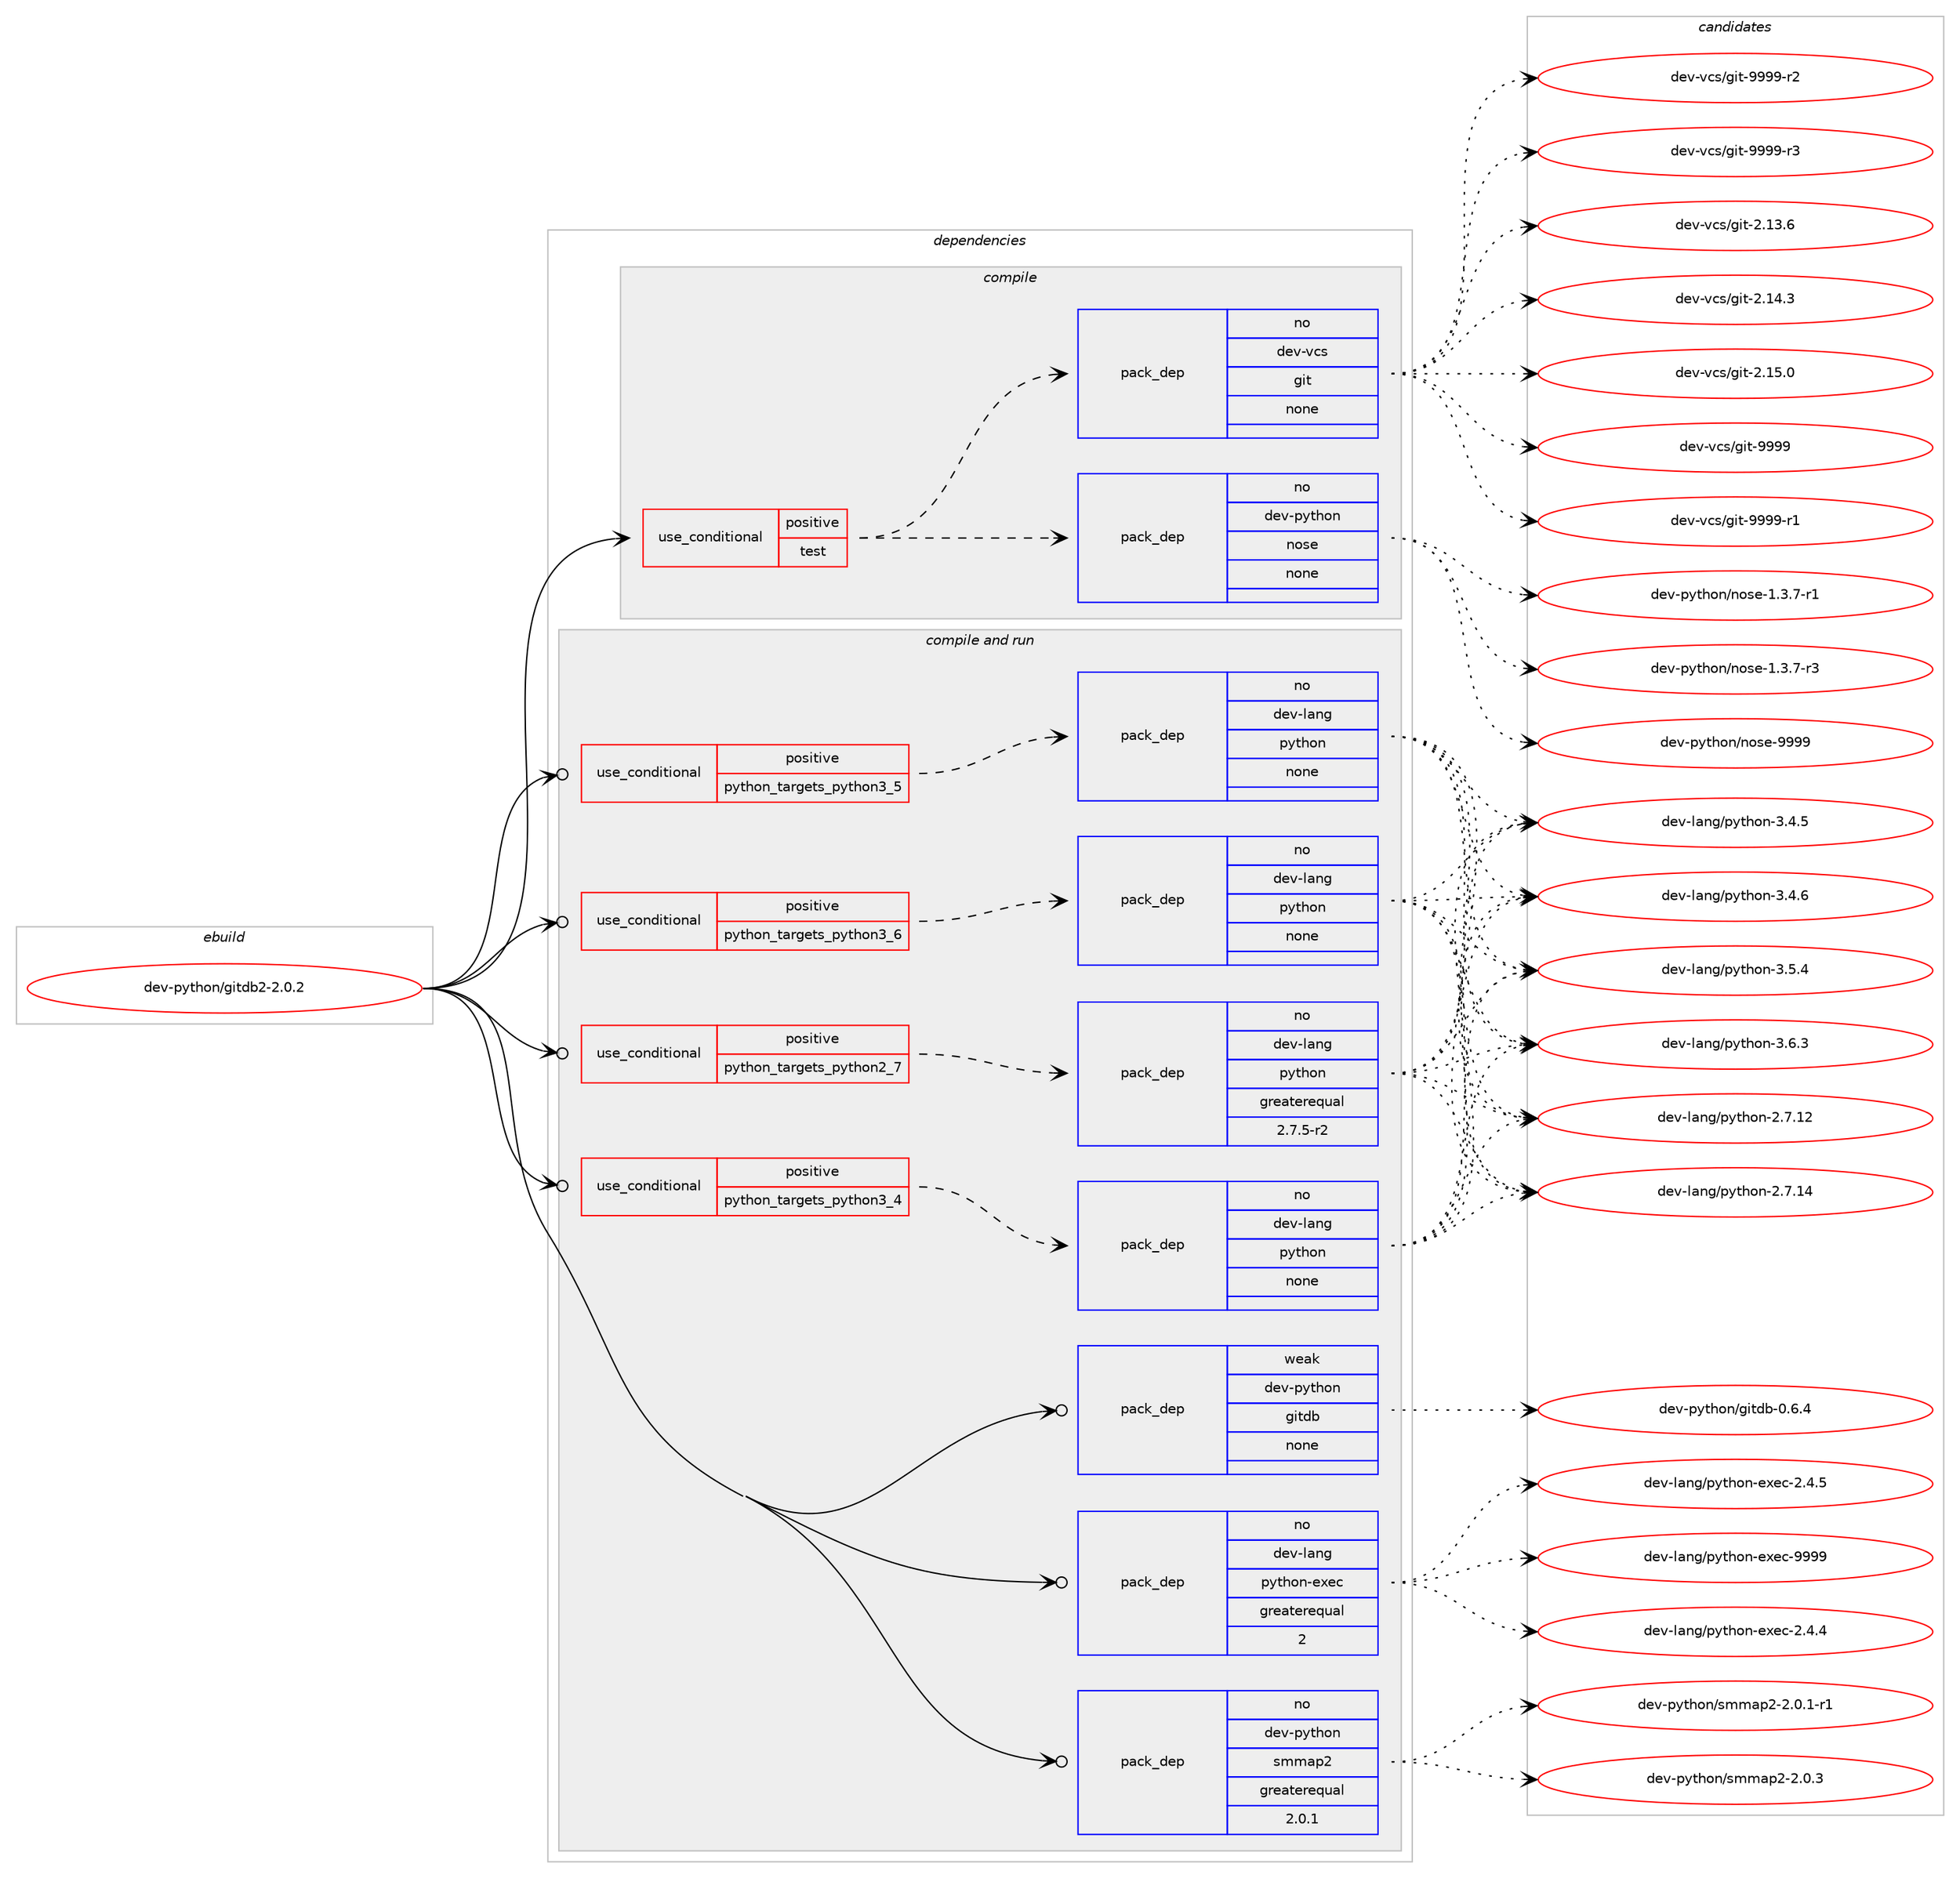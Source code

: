 digraph prolog {

# *************
# Graph options
# *************

newrank=true;
concentrate=true;
compound=true;
graph [rankdir=LR,fontname=Helvetica,fontsize=10,ranksep=1.5];#, ranksep=2.5, nodesep=0.2];
edge  [arrowhead=vee];
node  [fontname=Helvetica,fontsize=10];

# **********
# The ebuild
# **********

subgraph cluster_leftcol {
color=gray;
rank=same;
label=<<i>ebuild</i>>;
id [label="dev-python/gitdb2-2.0.2", color=red, width=4, href="../dev-python/gitdb2-2.0.2.svg"];
}

# ****************
# The dependencies
# ****************

subgraph cluster_midcol {
color=gray;
label=<<i>dependencies</i>>;
subgraph cluster_compile {
fillcolor="#eeeeee";
style=filled;
label=<<i>compile</i>>;
subgraph cond33298 {
dependency158987 [label=<<TABLE BORDER="0" CELLBORDER="1" CELLSPACING="0" CELLPADDING="4"><TR><TD ROWSPAN="3" CELLPADDING="10">use_conditional</TD></TR><TR><TD>positive</TD></TR><TR><TD>test</TD></TR></TABLE>>, shape=none, color=red];
subgraph pack121849 {
dependency158988 [label=<<TABLE BORDER="0" CELLBORDER="1" CELLSPACING="0" CELLPADDING="4" WIDTH="220"><TR><TD ROWSPAN="6" CELLPADDING="30">pack_dep</TD></TR><TR><TD WIDTH="110">no</TD></TR><TR><TD>dev-python</TD></TR><TR><TD>nose</TD></TR><TR><TD>none</TD></TR><TR><TD></TD></TR></TABLE>>, shape=none, color=blue];
}
dependency158987:e -> dependency158988:w [weight=20,style="dashed",arrowhead="vee"];
subgraph pack121850 {
dependency158989 [label=<<TABLE BORDER="0" CELLBORDER="1" CELLSPACING="0" CELLPADDING="4" WIDTH="220"><TR><TD ROWSPAN="6" CELLPADDING="30">pack_dep</TD></TR><TR><TD WIDTH="110">no</TD></TR><TR><TD>dev-vcs</TD></TR><TR><TD>git</TD></TR><TR><TD>none</TD></TR><TR><TD></TD></TR></TABLE>>, shape=none, color=blue];
}
dependency158987:e -> dependency158989:w [weight=20,style="dashed",arrowhead="vee"];
}
id:e -> dependency158987:w [weight=20,style="solid",arrowhead="vee"];
}
subgraph cluster_compileandrun {
fillcolor="#eeeeee";
style=filled;
label=<<i>compile and run</i>>;
subgraph cond33299 {
dependency158990 [label=<<TABLE BORDER="0" CELLBORDER="1" CELLSPACING="0" CELLPADDING="4"><TR><TD ROWSPAN="3" CELLPADDING="10">use_conditional</TD></TR><TR><TD>positive</TD></TR><TR><TD>python_targets_python2_7</TD></TR></TABLE>>, shape=none, color=red];
subgraph pack121851 {
dependency158991 [label=<<TABLE BORDER="0" CELLBORDER="1" CELLSPACING="0" CELLPADDING="4" WIDTH="220"><TR><TD ROWSPAN="6" CELLPADDING="30">pack_dep</TD></TR><TR><TD WIDTH="110">no</TD></TR><TR><TD>dev-lang</TD></TR><TR><TD>python</TD></TR><TR><TD>greaterequal</TD></TR><TR><TD>2.7.5-r2</TD></TR></TABLE>>, shape=none, color=blue];
}
dependency158990:e -> dependency158991:w [weight=20,style="dashed",arrowhead="vee"];
}
id:e -> dependency158990:w [weight=20,style="solid",arrowhead="odotvee"];
subgraph cond33300 {
dependency158992 [label=<<TABLE BORDER="0" CELLBORDER="1" CELLSPACING="0" CELLPADDING="4"><TR><TD ROWSPAN="3" CELLPADDING="10">use_conditional</TD></TR><TR><TD>positive</TD></TR><TR><TD>python_targets_python3_4</TD></TR></TABLE>>, shape=none, color=red];
subgraph pack121852 {
dependency158993 [label=<<TABLE BORDER="0" CELLBORDER="1" CELLSPACING="0" CELLPADDING="4" WIDTH="220"><TR><TD ROWSPAN="6" CELLPADDING="30">pack_dep</TD></TR><TR><TD WIDTH="110">no</TD></TR><TR><TD>dev-lang</TD></TR><TR><TD>python</TD></TR><TR><TD>none</TD></TR><TR><TD></TD></TR></TABLE>>, shape=none, color=blue];
}
dependency158992:e -> dependency158993:w [weight=20,style="dashed",arrowhead="vee"];
}
id:e -> dependency158992:w [weight=20,style="solid",arrowhead="odotvee"];
subgraph cond33301 {
dependency158994 [label=<<TABLE BORDER="0" CELLBORDER="1" CELLSPACING="0" CELLPADDING="4"><TR><TD ROWSPAN="3" CELLPADDING="10">use_conditional</TD></TR><TR><TD>positive</TD></TR><TR><TD>python_targets_python3_5</TD></TR></TABLE>>, shape=none, color=red];
subgraph pack121853 {
dependency158995 [label=<<TABLE BORDER="0" CELLBORDER="1" CELLSPACING="0" CELLPADDING="4" WIDTH="220"><TR><TD ROWSPAN="6" CELLPADDING="30">pack_dep</TD></TR><TR><TD WIDTH="110">no</TD></TR><TR><TD>dev-lang</TD></TR><TR><TD>python</TD></TR><TR><TD>none</TD></TR><TR><TD></TD></TR></TABLE>>, shape=none, color=blue];
}
dependency158994:e -> dependency158995:w [weight=20,style="dashed",arrowhead="vee"];
}
id:e -> dependency158994:w [weight=20,style="solid",arrowhead="odotvee"];
subgraph cond33302 {
dependency158996 [label=<<TABLE BORDER="0" CELLBORDER="1" CELLSPACING="0" CELLPADDING="4"><TR><TD ROWSPAN="3" CELLPADDING="10">use_conditional</TD></TR><TR><TD>positive</TD></TR><TR><TD>python_targets_python3_6</TD></TR></TABLE>>, shape=none, color=red];
subgraph pack121854 {
dependency158997 [label=<<TABLE BORDER="0" CELLBORDER="1" CELLSPACING="0" CELLPADDING="4" WIDTH="220"><TR><TD ROWSPAN="6" CELLPADDING="30">pack_dep</TD></TR><TR><TD WIDTH="110">no</TD></TR><TR><TD>dev-lang</TD></TR><TR><TD>python</TD></TR><TR><TD>none</TD></TR><TR><TD></TD></TR></TABLE>>, shape=none, color=blue];
}
dependency158996:e -> dependency158997:w [weight=20,style="dashed",arrowhead="vee"];
}
id:e -> dependency158996:w [weight=20,style="solid",arrowhead="odotvee"];
subgraph pack121855 {
dependency158998 [label=<<TABLE BORDER="0" CELLBORDER="1" CELLSPACING="0" CELLPADDING="4" WIDTH="220"><TR><TD ROWSPAN="6" CELLPADDING="30">pack_dep</TD></TR><TR><TD WIDTH="110">no</TD></TR><TR><TD>dev-lang</TD></TR><TR><TD>python-exec</TD></TR><TR><TD>greaterequal</TD></TR><TR><TD>2</TD></TR></TABLE>>, shape=none, color=blue];
}
id:e -> dependency158998:w [weight=20,style="solid",arrowhead="odotvee"];
subgraph pack121856 {
dependency158999 [label=<<TABLE BORDER="0" CELLBORDER="1" CELLSPACING="0" CELLPADDING="4" WIDTH="220"><TR><TD ROWSPAN="6" CELLPADDING="30">pack_dep</TD></TR><TR><TD WIDTH="110">no</TD></TR><TR><TD>dev-python</TD></TR><TR><TD>smmap2</TD></TR><TR><TD>greaterequal</TD></TR><TR><TD>2.0.1</TD></TR></TABLE>>, shape=none, color=blue];
}
id:e -> dependency158999:w [weight=20,style="solid",arrowhead="odotvee"];
subgraph pack121857 {
dependency159000 [label=<<TABLE BORDER="0" CELLBORDER="1" CELLSPACING="0" CELLPADDING="4" WIDTH="220"><TR><TD ROWSPAN="6" CELLPADDING="30">pack_dep</TD></TR><TR><TD WIDTH="110">weak</TD></TR><TR><TD>dev-python</TD></TR><TR><TD>gitdb</TD></TR><TR><TD>none</TD></TR><TR><TD></TD></TR></TABLE>>, shape=none, color=blue];
}
id:e -> dependency159000:w [weight=20,style="solid",arrowhead="odotvee"];
}
subgraph cluster_run {
fillcolor="#eeeeee";
style=filled;
label=<<i>run</i>>;
}
}

# **************
# The candidates
# **************

subgraph cluster_choices {
rank=same;
color=gray;
label=<<i>candidates</i>>;

subgraph choice121849 {
color=black;
nodesep=1;
choice10010111845112121116104111110471101111151014549465146554511449 [label="dev-python/nose-1.3.7-r1", color=red, width=4,href="../dev-python/nose-1.3.7-r1.svg"];
choice10010111845112121116104111110471101111151014549465146554511451 [label="dev-python/nose-1.3.7-r3", color=red, width=4,href="../dev-python/nose-1.3.7-r3.svg"];
choice10010111845112121116104111110471101111151014557575757 [label="dev-python/nose-9999", color=red, width=4,href="../dev-python/nose-9999.svg"];
dependency158988:e -> choice10010111845112121116104111110471101111151014549465146554511449:w [style=dotted,weight="100"];
dependency158988:e -> choice10010111845112121116104111110471101111151014549465146554511451:w [style=dotted,weight="100"];
dependency158988:e -> choice10010111845112121116104111110471101111151014557575757:w [style=dotted,weight="100"];
}
subgraph choice121850 {
color=black;
nodesep=1;
choice10010111845118991154710310511645504649514654 [label="dev-vcs/git-2.13.6", color=red, width=4,href="../dev-vcs/git-2.13.6.svg"];
choice10010111845118991154710310511645504649524651 [label="dev-vcs/git-2.14.3", color=red, width=4,href="../dev-vcs/git-2.14.3.svg"];
choice10010111845118991154710310511645504649534648 [label="dev-vcs/git-2.15.0", color=red, width=4,href="../dev-vcs/git-2.15.0.svg"];
choice1001011184511899115471031051164557575757 [label="dev-vcs/git-9999", color=red, width=4,href="../dev-vcs/git-9999.svg"];
choice10010111845118991154710310511645575757574511449 [label="dev-vcs/git-9999-r1", color=red, width=4,href="../dev-vcs/git-9999-r1.svg"];
choice10010111845118991154710310511645575757574511450 [label="dev-vcs/git-9999-r2", color=red, width=4,href="../dev-vcs/git-9999-r2.svg"];
choice10010111845118991154710310511645575757574511451 [label="dev-vcs/git-9999-r3", color=red, width=4,href="../dev-vcs/git-9999-r3.svg"];
dependency158989:e -> choice10010111845118991154710310511645504649514654:w [style=dotted,weight="100"];
dependency158989:e -> choice10010111845118991154710310511645504649524651:w [style=dotted,weight="100"];
dependency158989:e -> choice10010111845118991154710310511645504649534648:w [style=dotted,weight="100"];
dependency158989:e -> choice1001011184511899115471031051164557575757:w [style=dotted,weight="100"];
dependency158989:e -> choice10010111845118991154710310511645575757574511449:w [style=dotted,weight="100"];
dependency158989:e -> choice10010111845118991154710310511645575757574511450:w [style=dotted,weight="100"];
dependency158989:e -> choice10010111845118991154710310511645575757574511451:w [style=dotted,weight="100"];
}
subgraph choice121851 {
color=black;
nodesep=1;
choice10010111845108971101034711212111610411111045504655464950 [label="dev-lang/python-2.7.12", color=red, width=4,href="../dev-lang/python-2.7.12.svg"];
choice10010111845108971101034711212111610411111045504655464952 [label="dev-lang/python-2.7.14", color=red, width=4,href="../dev-lang/python-2.7.14.svg"];
choice100101118451089711010347112121116104111110455146524653 [label="dev-lang/python-3.4.5", color=red, width=4,href="../dev-lang/python-3.4.5.svg"];
choice100101118451089711010347112121116104111110455146524654 [label="dev-lang/python-3.4.6", color=red, width=4,href="../dev-lang/python-3.4.6.svg"];
choice100101118451089711010347112121116104111110455146534652 [label="dev-lang/python-3.5.4", color=red, width=4,href="../dev-lang/python-3.5.4.svg"];
choice100101118451089711010347112121116104111110455146544651 [label="dev-lang/python-3.6.3", color=red, width=4,href="../dev-lang/python-3.6.3.svg"];
dependency158991:e -> choice10010111845108971101034711212111610411111045504655464950:w [style=dotted,weight="100"];
dependency158991:e -> choice10010111845108971101034711212111610411111045504655464952:w [style=dotted,weight="100"];
dependency158991:e -> choice100101118451089711010347112121116104111110455146524653:w [style=dotted,weight="100"];
dependency158991:e -> choice100101118451089711010347112121116104111110455146524654:w [style=dotted,weight="100"];
dependency158991:e -> choice100101118451089711010347112121116104111110455146534652:w [style=dotted,weight="100"];
dependency158991:e -> choice100101118451089711010347112121116104111110455146544651:w [style=dotted,weight="100"];
}
subgraph choice121852 {
color=black;
nodesep=1;
choice10010111845108971101034711212111610411111045504655464950 [label="dev-lang/python-2.7.12", color=red, width=4,href="../dev-lang/python-2.7.12.svg"];
choice10010111845108971101034711212111610411111045504655464952 [label="dev-lang/python-2.7.14", color=red, width=4,href="../dev-lang/python-2.7.14.svg"];
choice100101118451089711010347112121116104111110455146524653 [label="dev-lang/python-3.4.5", color=red, width=4,href="../dev-lang/python-3.4.5.svg"];
choice100101118451089711010347112121116104111110455146524654 [label="dev-lang/python-3.4.6", color=red, width=4,href="../dev-lang/python-3.4.6.svg"];
choice100101118451089711010347112121116104111110455146534652 [label="dev-lang/python-3.5.4", color=red, width=4,href="../dev-lang/python-3.5.4.svg"];
choice100101118451089711010347112121116104111110455146544651 [label="dev-lang/python-3.6.3", color=red, width=4,href="../dev-lang/python-3.6.3.svg"];
dependency158993:e -> choice10010111845108971101034711212111610411111045504655464950:w [style=dotted,weight="100"];
dependency158993:e -> choice10010111845108971101034711212111610411111045504655464952:w [style=dotted,weight="100"];
dependency158993:e -> choice100101118451089711010347112121116104111110455146524653:w [style=dotted,weight="100"];
dependency158993:e -> choice100101118451089711010347112121116104111110455146524654:w [style=dotted,weight="100"];
dependency158993:e -> choice100101118451089711010347112121116104111110455146534652:w [style=dotted,weight="100"];
dependency158993:e -> choice100101118451089711010347112121116104111110455146544651:w [style=dotted,weight="100"];
}
subgraph choice121853 {
color=black;
nodesep=1;
choice10010111845108971101034711212111610411111045504655464950 [label="dev-lang/python-2.7.12", color=red, width=4,href="../dev-lang/python-2.7.12.svg"];
choice10010111845108971101034711212111610411111045504655464952 [label="dev-lang/python-2.7.14", color=red, width=4,href="../dev-lang/python-2.7.14.svg"];
choice100101118451089711010347112121116104111110455146524653 [label="dev-lang/python-3.4.5", color=red, width=4,href="../dev-lang/python-3.4.5.svg"];
choice100101118451089711010347112121116104111110455146524654 [label="dev-lang/python-3.4.6", color=red, width=4,href="../dev-lang/python-3.4.6.svg"];
choice100101118451089711010347112121116104111110455146534652 [label="dev-lang/python-3.5.4", color=red, width=4,href="../dev-lang/python-3.5.4.svg"];
choice100101118451089711010347112121116104111110455146544651 [label="dev-lang/python-3.6.3", color=red, width=4,href="../dev-lang/python-3.6.3.svg"];
dependency158995:e -> choice10010111845108971101034711212111610411111045504655464950:w [style=dotted,weight="100"];
dependency158995:e -> choice10010111845108971101034711212111610411111045504655464952:w [style=dotted,weight="100"];
dependency158995:e -> choice100101118451089711010347112121116104111110455146524653:w [style=dotted,weight="100"];
dependency158995:e -> choice100101118451089711010347112121116104111110455146524654:w [style=dotted,weight="100"];
dependency158995:e -> choice100101118451089711010347112121116104111110455146534652:w [style=dotted,weight="100"];
dependency158995:e -> choice100101118451089711010347112121116104111110455146544651:w [style=dotted,weight="100"];
}
subgraph choice121854 {
color=black;
nodesep=1;
choice10010111845108971101034711212111610411111045504655464950 [label="dev-lang/python-2.7.12", color=red, width=4,href="../dev-lang/python-2.7.12.svg"];
choice10010111845108971101034711212111610411111045504655464952 [label="dev-lang/python-2.7.14", color=red, width=4,href="../dev-lang/python-2.7.14.svg"];
choice100101118451089711010347112121116104111110455146524653 [label="dev-lang/python-3.4.5", color=red, width=4,href="../dev-lang/python-3.4.5.svg"];
choice100101118451089711010347112121116104111110455146524654 [label="dev-lang/python-3.4.6", color=red, width=4,href="../dev-lang/python-3.4.6.svg"];
choice100101118451089711010347112121116104111110455146534652 [label="dev-lang/python-3.5.4", color=red, width=4,href="../dev-lang/python-3.5.4.svg"];
choice100101118451089711010347112121116104111110455146544651 [label="dev-lang/python-3.6.3", color=red, width=4,href="../dev-lang/python-3.6.3.svg"];
dependency158997:e -> choice10010111845108971101034711212111610411111045504655464950:w [style=dotted,weight="100"];
dependency158997:e -> choice10010111845108971101034711212111610411111045504655464952:w [style=dotted,weight="100"];
dependency158997:e -> choice100101118451089711010347112121116104111110455146524653:w [style=dotted,weight="100"];
dependency158997:e -> choice100101118451089711010347112121116104111110455146524654:w [style=dotted,weight="100"];
dependency158997:e -> choice100101118451089711010347112121116104111110455146534652:w [style=dotted,weight="100"];
dependency158997:e -> choice100101118451089711010347112121116104111110455146544651:w [style=dotted,weight="100"];
}
subgraph choice121855 {
color=black;
nodesep=1;
choice1001011184510897110103471121211161041111104510112010199455046524652 [label="dev-lang/python-exec-2.4.4", color=red, width=4,href="../dev-lang/python-exec-2.4.4.svg"];
choice1001011184510897110103471121211161041111104510112010199455046524653 [label="dev-lang/python-exec-2.4.5", color=red, width=4,href="../dev-lang/python-exec-2.4.5.svg"];
choice10010111845108971101034711212111610411111045101120101994557575757 [label="dev-lang/python-exec-9999", color=red, width=4,href="../dev-lang/python-exec-9999.svg"];
dependency158998:e -> choice1001011184510897110103471121211161041111104510112010199455046524652:w [style=dotted,weight="100"];
dependency158998:e -> choice1001011184510897110103471121211161041111104510112010199455046524653:w [style=dotted,weight="100"];
dependency158998:e -> choice10010111845108971101034711212111610411111045101120101994557575757:w [style=dotted,weight="100"];
}
subgraph choice121856 {
color=black;
nodesep=1;
choice100101118451121211161041111104711510910997112504550464846494511449 [label="dev-python/smmap2-2.0.1-r1", color=red, width=4,href="../dev-python/smmap2-2.0.1-r1.svg"];
choice10010111845112121116104111110471151091099711250455046484651 [label="dev-python/smmap2-2.0.3", color=red, width=4,href="../dev-python/smmap2-2.0.3.svg"];
dependency158999:e -> choice100101118451121211161041111104711510910997112504550464846494511449:w [style=dotted,weight="100"];
dependency158999:e -> choice10010111845112121116104111110471151091099711250455046484651:w [style=dotted,weight="100"];
}
subgraph choice121857 {
color=black;
nodesep=1;
choice100101118451121211161041111104710310511610098454846544652 [label="dev-python/gitdb-0.6.4", color=red, width=4,href="../dev-python/gitdb-0.6.4.svg"];
dependency159000:e -> choice100101118451121211161041111104710310511610098454846544652:w [style=dotted,weight="100"];
}
}

}
